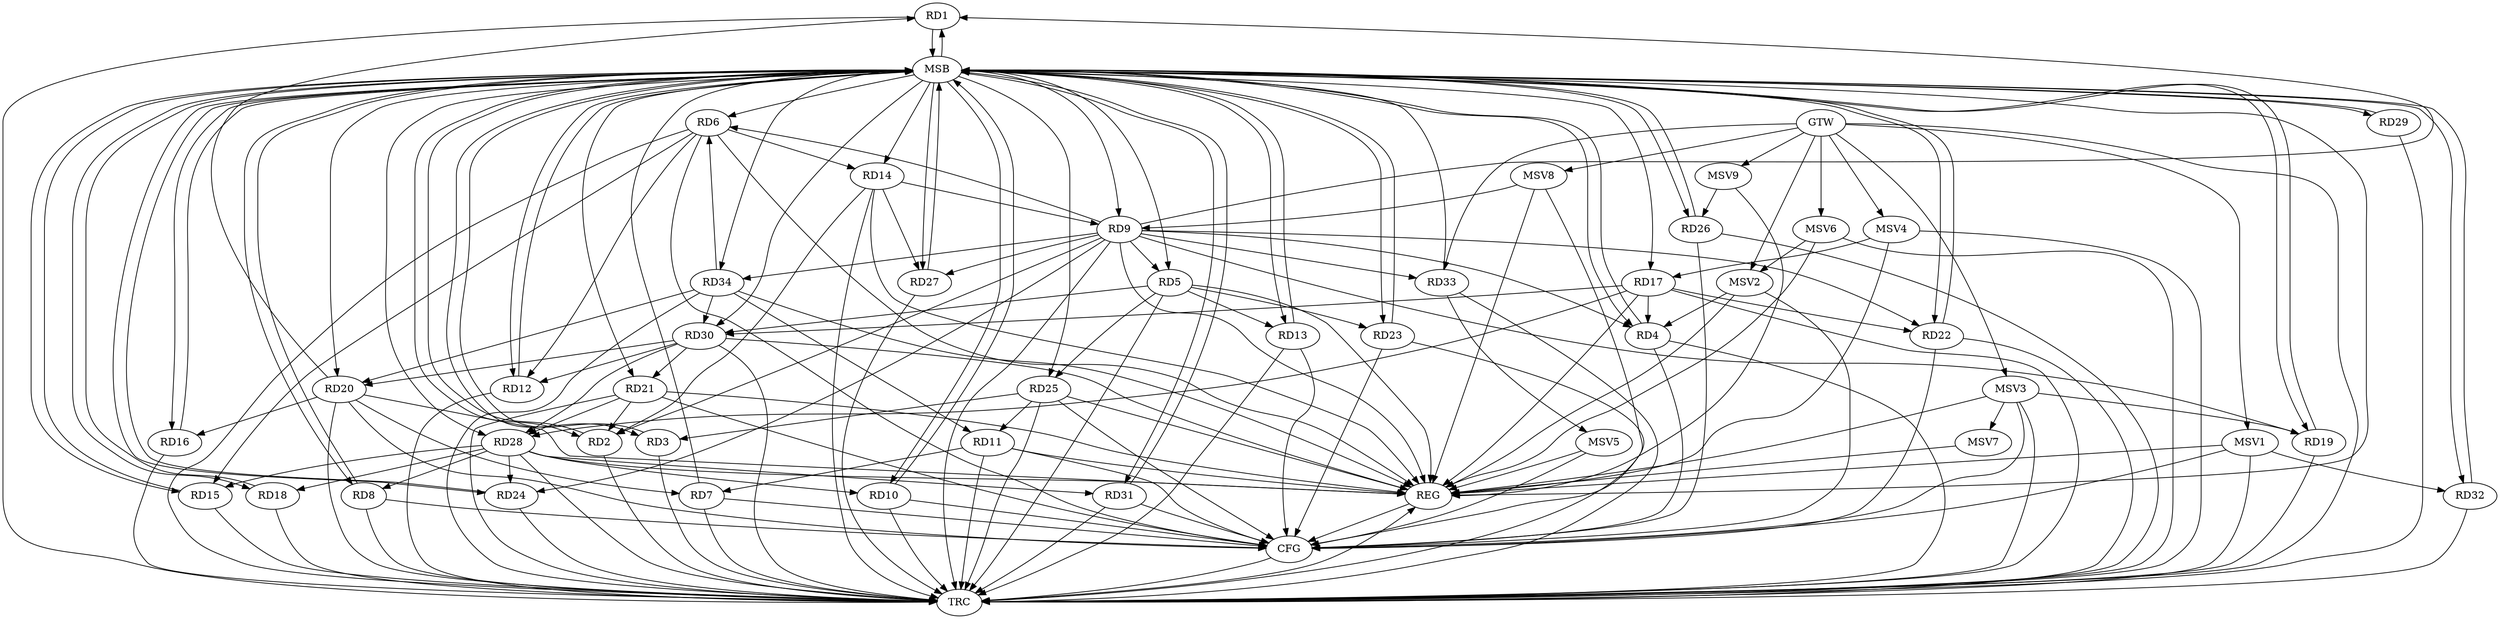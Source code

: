 strict digraph G {
  RD1 [ label="RD1" ];
  RD2 [ label="RD2" ];
  RD3 [ label="RD3" ];
  RD4 [ label="RD4" ];
  RD5 [ label="RD5" ];
  RD6 [ label="RD6" ];
  RD7 [ label="RD7" ];
  RD8 [ label="RD8" ];
  RD9 [ label="RD9" ];
  RD10 [ label="RD10" ];
  RD11 [ label="RD11" ];
  RD12 [ label="RD12" ];
  RD13 [ label="RD13" ];
  RD14 [ label="RD14" ];
  RD15 [ label="RD15" ];
  RD16 [ label="RD16" ];
  RD17 [ label="RD17" ];
  RD18 [ label="RD18" ];
  RD19 [ label="RD19" ];
  RD20 [ label="RD20" ];
  RD21 [ label="RD21" ];
  RD22 [ label="RD22" ];
  RD23 [ label="RD23" ];
  RD24 [ label="RD24" ];
  RD25 [ label="RD25" ];
  RD26 [ label="RD26" ];
  RD27 [ label="RD27" ];
  RD28 [ label="RD28" ];
  RD29 [ label="RD29" ];
  RD30 [ label="RD30" ];
  RD31 [ label="RD31" ];
  RD32 [ label="RD32" ];
  RD33 [ label="RD33" ];
  RD34 [ label="RD34" ];
  GTW [ label="GTW" ];
  REG [ label="REG" ];
  MSB [ label="MSB" ];
  CFG [ label="CFG" ];
  TRC [ label="TRC" ];
  MSV1 [ label="MSV1" ];
  MSV2 [ label="MSV2" ];
  MSV3 [ label="MSV3" ];
  MSV4 [ label="MSV4" ];
  MSV5 [ label="MSV5" ];
  MSV6 [ label="MSV6" ];
  MSV7 [ label="MSV7" ];
  MSV8 [ label="MSV8" ];
  MSV9 [ label="MSV9" ];
  RD9 -> RD1;
  RD20 -> RD1;
  RD14 -> RD2;
  RD21 -> RD2;
  RD25 -> RD3;
  RD17 -> RD4;
  RD9 -> RD5;
  RD5 -> RD13;
  RD5 -> RD23;
  RD5 -> RD25;
  RD5 -> RD30;
  RD9 -> RD6;
  RD6 -> RD12;
  RD6 -> RD14;
  RD6 -> RD15;
  RD34 -> RD6;
  RD11 -> RD7;
  RD20 -> RD7;
  RD28 -> RD8;
  RD14 -> RD9;
  RD9 -> RD22;
  RD9 -> RD24;
  RD9 -> RD27;
  RD28 -> RD10;
  RD25 -> RD11;
  RD34 -> RD11;
  RD30 -> RD12;
  RD14 -> RD27;
  RD28 -> RD15;
  RD20 -> RD16;
  RD17 -> RD22;
  RD17 -> RD28;
  RD17 -> RD30;
  RD28 -> RD18;
  RD30 -> RD20;
  RD34 -> RD20;
  RD21 -> RD28;
  RD30 -> RD21;
  RD28 -> RD24;
  RD30 -> RD28;
  RD28 -> RD31;
  RD34 -> RD30;
  GTW -> RD33;
  RD5 -> REG;
  RD6 -> REG;
  RD9 -> REG;
  RD11 -> REG;
  RD14 -> REG;
  RD17 -> REG;
  RD20 -> REG;
  RD21 -> REG;
  RD25 -> REG;
  RD28 -> REG;
  RD30 -> REG;
  RD34 -> REG;
  RD1 -> MSB;
  MSB -> REG;
  RD2 -> MSB;
  MSB -> RD24;
  RD3 -> MSB;
  MSB -> RD20;
  MSB -> RD27;
  RD4 -> MSB;
  MSB -> RD6;
  MSB -> RD12;
  MSB -> RD15;
  MSB -> RD26;
  MSB -> RD28;
  RD7 -> MSB;
  MSB -> RD2;
  RD8 -> MSB;
  MSB -> RD5;
  MSB -> RD10;
  MSB -> RD13;
  MSB -> RD17;
  MSB -> RD22;
  MSB -> RD32;
  MSB -> RD34;
  RD10 -> MSB;
  RD12 -> MSB;
  MSB -> RD4;
  MSB -> RD8;
  MSB -> RD19;
  MSB -> RD25;
  RD13 -> MSB;
  MSB -> RD3;
  MSB -> RD23;
  RD15 -> MSB;
  MSB -> RD18;
  RD16 -> MSB;
  MSB -> RD21;
  RD18 -> MSB;
  RD19 -> MSB;
  MSB -> RD31;
  RD22 -> MSB;
  RD23 -> MSB;
  MSB -> RD29;
  RD24 -> MSB;
  MSB -> RD14;
  RD26 -> MSB;
  MSB -> RD30;
  RD27 -> MSB;
  MSB -> RD1;
  MSB -> RD9;
  RD29 -> MSB;
  RD31 -> MSB;
  MSB -> RD16;
  RD32 -> MSB;
  RD33 -> MSB;
  RD11 -> CFG;
  RD4 -> CFG;
  RD22 -> CFG;
  RD25 -> CFG;
  RD20 -> CFG;
  RD13 -> CFG;
  RD6 -> CFG;
  RD23 -> CFG;
  RD31 -> CFG;
  RD26 -> CFG;
  RD8 -> CFG;
  RD10 -> CFG;
  RD21 -> CFG;
  RD7 -> CFG;
  REG -> CFG;
  RD1 -> TRC;
  RD2 -> TRC;
  RD3 -> TRC;
  RD4 -> TRC;
  RD5 -> TRC;
  RD6 -> TRC;
  RD7 -> TRC;
  RD8 -> TRC;
  RD9 -> TRC;
  RD10 -> TRC;
  RD11 -> TRC;
  RD12 -> TRC;
  RD13 -> TRC;
  RD14 -> TRC;
  RD15 -> TRC;
  RD16 -> TRC;
  RD17 -> TRC;
  RD18 -> TRC;
  RD19 -> TRC;
  RD20 -> TRC;
  RD21 -> TRC;
  RD22 -> TRC;
  RD23 -> TRC;
  RD24 -> TRC;
  RD25 -> TRC;
  RD26 -> TRC;
  RD27 -> TRC;
  RD28 -> TRC;
  RD29 -> TRC;
  RD30 -> TRC;
  RD31 -> TRC;
  RD32 -> TRC;
  RD33 -> TRC;
  RD34 -> TRC;
  GTW -> TRC;
  CFG -> TRC;
  TRC -> REG;
  RD9 -> RD19;
  RD9 -> RD4;
  RD9 -> RD33;
  RD9 -> RD2;
  RD9 -> RD34;
  MSV1 -> RD32;
  GTW -> MSV1;
  MSV1 -> REG;
  MSV1 -> TRC;
  MSV1 -> CFG;
  MSV2 -> RD4;
  GTW -> MSV2;
  MSV2 -> REG;
  MSV2 -> CFG;
  MSV3 -> RD19;
  GTW -> MSV3;
  MSV3 -> REG;
  MSV3 -> TRC;
  MSV3 -> CFG;
  MSV4 -> RD17;
  GTW -> MSV4;
  MSV4 -> REG;
  MSV4 -> TRC;
  RD33 -> MSV5;
  MSV5 -> REG;
  MSV5 -> CFG;
  MSV6 -> MSV2;
  GTW -> MSV6;
  MSV6 -> REG;
  MSV6 -> TRC;
  MSV3 -> MSV7;
  MSV7 -> REG;
  MSV8 -> RD9;
  GTW -> MSV8;
  MSV8 -> REG;
  MSV8 -> CFG;
  MSV9 -> RD26;
  GTW -> MSV9;
  MSV9 -> REG;
}
